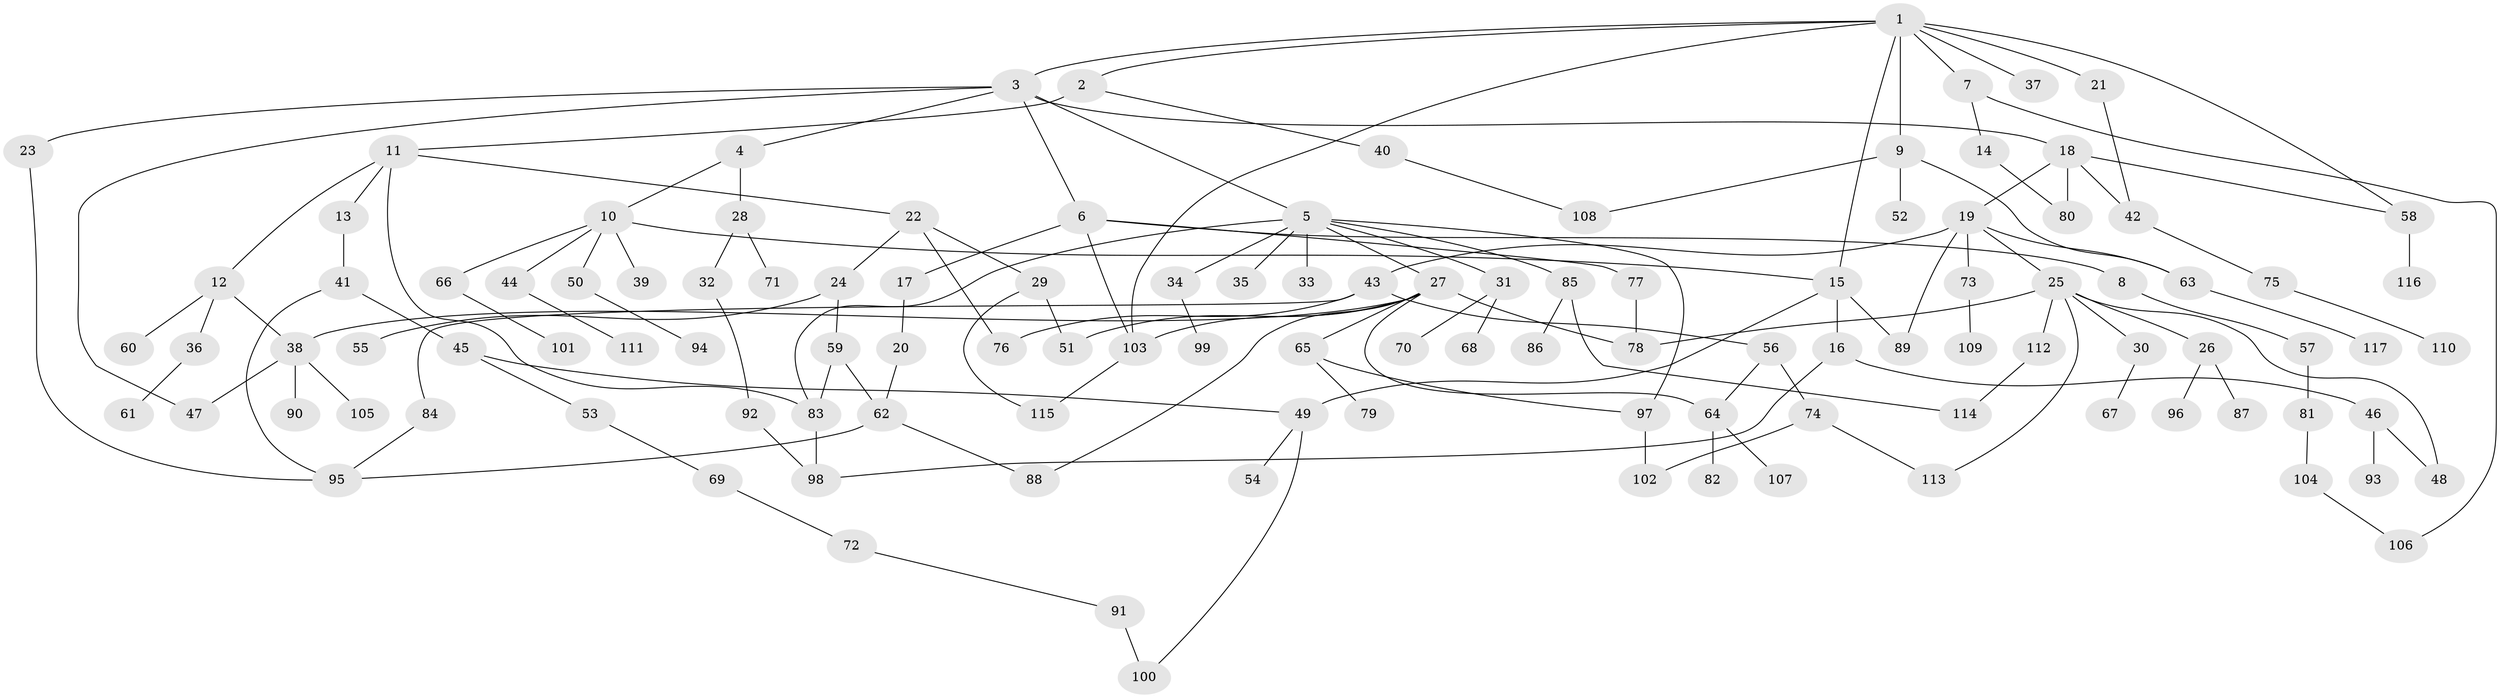 // coarse degree distribution, {9: 0.012658227848101266, 3: 0.20253164556962025, 7: 0.0379746835443038, 10: 0.012658227848101266, 5: 0.06329113924050633, 2: 0.21518987341772153, 4: 0.10126582278481013, 6: 0.02531645569620253, 8: 0.012658227848101266, 1: 0.31645569620253167}
// Generated by graph-tools (version 1.1) at 2025/51/02/27/25 19:51:39]
// undirected, 117 vertices, 150 edges
graph export_dot {
graph [start="1"]
  node [color=gray90,style=filled];
  1;
  2;
  3;
  4;
  5;
  6;
  7;
  8;
  9;
  10;
  11;
  12;
  13;
  14;
  15;
  16;
  17;
  18;
  19;
  20;
  21;
  22;
  23;
  24;
  25;
  26;
  27;
  28;
  29;
  30;
  31;
  32;
  33;
  34;
  35;
  36;
  37;
  38;
  39;
  40;
  41;
  42;
  43;
  44;
  45;
  46;
  47;
  48;
  49;
  50;
  51;
  52;
  53;
  54;
  55;
  56;
  57;
  58;
  59;
  60;
  61;
  62;
  63;
  64;
  65;
  66;
  67;
  68;
  69;
  70;
  71;
  72;
  73;
  74;
  75;
  76;
  77;
  78;
  79;
  80;
  81;
  82;
  83;
  84;
  85;
  86;
  87;
  88;
  89;
  90;
  91;
  92;
  93;
  94;
  95;
  96;
  97;
  98;
  99;
  100;
  101;
  102;
  103;
  104;
  105;
  106;
  107;
  108;
  109;
  110;
  111;
  112;
  113;
  114;
  115;
  116;
  117;
  1 -- 2;
  1 -- 3;
  1 -- 7;
  1 -- 9;
  1 -- 21;
  1 -- 37;
  1 -- 103;
  1 -- 58;
  1 -- 15;
  2 -- 11;
  2 -- 40;
  3 -- 4;
  3 -- 5;
  3 -- 6;
  3 -- 18;
  3 -- 23;
  3 -- 47;
  4 -- 10;
  4 -- 28;
  5 -- 27;
  5 -- 31;
  5 -- 33;
  5 -- 34;
  5 -- 35;
  5 -- 85;
  5 -- 97;
  5 -- 83;
  6 -- 8;
  6 -- 17;
  6 -- 77;
  6 -- 103;
  7 -- 14;
  7 -- 106;
  8 -- 57;
  9 -- 52;
  9 -- 63;
  9 -- 108;
  10 -- 15;
  10 -- 39;
  10 -- 44;
  10 -- 50;
  10 -- 66;
  11 -- 12;
  11 -- 13;
  11 -- 22;
  11 -- 83;
  12 -- 36;
  12 -- 38;
  12 -- 60;
  13 -- 41;
  14 -- 80;
  15 -- 16;
  15 -- 89;
  15 -- 49;
  16 -- 46;
  16 -- 98;
  17 -- 20;
  18 -- 19;
  18 -- 42;
  18 -- 58;
  18 -- 80;
  19 -- 25;
  19 -- 43;
  19 -- 73;
  19 -- 63;
  19 -- 89;
  20 -- 62;
  21 -- 42;
  22 -- 24;
  22 -- 29;
  22 -- 76;
  23 -- 95;
  24 -- 55;
  24 -- 59;
  25 -- 26;
  25 -- 30;
  25 -- 112;
  25 -- 78;
  25 -- 113;
  25 -- 48;
  26 -- 87;
  26 -- 96;
  27 -- 51;
  27 -- 65;
  27 -- 78;
  27 -- 64;
  27 -- 38;
  27 -- 88;
  27 -- 103;
  28 -- 32;
  28 -- 71;
  29 -- 115;
  29 -- 51;
  30 -- 67;
  31 -- 68;
  31 -- 70;
  32 -- 92;
  34 -- 99;
  36 -- 61;
  38 -- 47;
  38 -- 90;
  38 -- 105;
  40 -- 108;
  41 -- 45;
  41 -- 95;
  42 -- 75;
  43 -- 56;
  43 -- 84;
  43 -- 76;
  44 -- 111;
  45 -- 49;
  45 -- 53;
  46 -- 48;
  46 -- 93;
  49 -- 54;
  49 -- 100;
  50 -- 94;
  53 -- 69;
  56 -- 64;
  56 -- 74;
  57 -- 81;
  58 -- 116;
  59 -- 62;
  59 -- 83;
  62 -- 88;
  62 -- 95;
  63 -- 117;
  64 -- 82;
  64 -- 107;
  65 -- 79;
  65 -- 97;
  66 -- 101;
  69 -- 72;
  72 -- 91;
  73 -- 109;
  74 -- 102;
  74 -- 113;
  75 -- 110;
  77 -- 78;
  81 -- 104;
  83 -- 98;
  84 -- 95;
  85 -- 86;
  85 -- 114;
  91 -- 100;
  92 -- 98;
  97 -- 102;
  103 -- 115;
  104 -- 106;
  112 -- 114;
}

